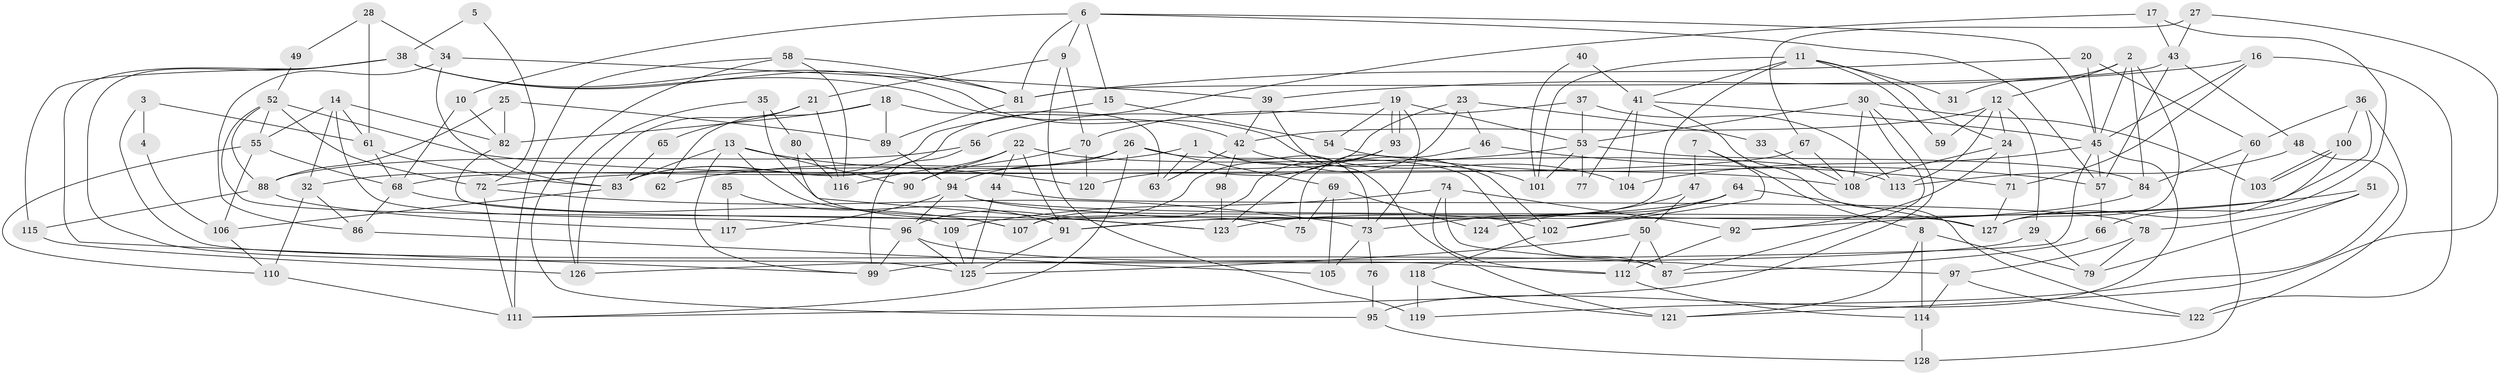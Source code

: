 // coarse degree distribution, {3: 0.26666666666666666, 4: 0.25555555555555554, 8: 0.03333333333333333, 10: 0.03333333333333333, 5: 0.13333333333333333, 6: 0.1, 7: 0.03333333333333333, 2: 0.12222222222222222, 14: 0.011111111111111112, 9: 0.011111111111111112}
// Generated by graph-tools (version 1.1) at 2025/51/03/04/25 22:51:16]
// undirected, 128 vertices, 256 edges
graph export_dot {
  node [color=gray90,style=filled];
  1;
  2;
  3;
  4;
  5;
  6;
  7;
  8;
  9;
  10;
  11;
  12;
  13;
  14;
  15;
  16;
  17;
  18;
  19;
  20;
  21;
  22;
  23;
  24;
  25;
  26;
  27;
  28;
  29;
  30;
  31;
  32;
  33;
  34;
  35;
  36;
  37;
  38;
  39;
  40;
  41;
  42;
  43;
  44;
  45;
  46;
  47;
  48;
  49;
  50;
  51;
  52;
  53;
  54;
  55;
  56;
  57;
  58;
  59;
  60;
  61;
  62;
  63;
  64;
  65;
  66;
  67;
  68;
  69;
  70;
  71;
  72;
  73;
  74;
  75;
  76;
  77;
  78;
  79;
  80;
  81;
  82;
  83;
  84;
  85;
  86;
  87;
  88;
  89;
  90;
  91;
  92;
  93;
  94;
  95;
  96;
  97;
  98;
  99;
  100;
  101;
  102;
  103;
  104;
  105;
  106;
  107;
  108;
  109;
  110;
  111;
  112;
  113;
  114;
  115;
  116;
  117;
  118;
  119;
  120;
  121;
  122;
  123;
  124;
  125;
  126;
  127;
  128;
  1 -- 73;
  1 -- 63;
  1 -- 62;
  1 -- 102;
  2 -- 45;
  2 -- 127;
  2 -- 12;
  2 -- 31;
  2 -- 84;
  3 -- 61;
  3 -- 87;
  3 -- 4;
  4 -- 106;
  5 -- 38;
  5 -- 72;
  6 -- 45;
  6 -- 57;
  6 -- 9;
  6 -- 10;
  6 -- 15;
  6 -- 81;
  7 -- 102;
  7 -- 47;
  7 -- 8;
  8 -- 114;
  8 -- 79;
  8 -- 121;
  9 -- 21;
  9 -- 70;
  9 -- 119;
  10 -- 68;
  10 -- 82;
  11 -- 41;
  11 -- 101;
  11 -- 24;
  11 -- 31;
  11 -- 59;
  11 -- 107;
  12 -- 24;
  12 -- 29;
  12 -- 42;
  12 -- 59;
  12 -- 113;
  13 -- 83;
  13 -- 99;
  13 -- 90;
  13 -- 120;
  13 -- 123;
  14 -- 96;
  14 -- 32;
  14 -- 55;
  14 -- 61;
  14 -- 82;
  15 -- 83;
  15 -- 54;
  16 -- 45;
  16 -- 39;
  16 -- 71;
  16 -- 122;
  17 -- 66;
  17 -- 83;
  17 -- 43;
  18 -- 82;
  18 -- 89;
  18 -- 62;
  18 -- 63;
  19 -- 93;
  19 -- 93;
  19 -- 53;
  19 -- 54;
  19 -- 56;
  19 -- 73;
  20 -- 60;
  20 -- 81;
  20 -- 45;
  21 -- 126;
  21 -- 116;
  21 -- 65;
  22 -- 116;
  22 -- 90;
  22 -- 44;
  22 -- 91;
  22 -- 113;
  23 -- 120;
  23 -- 96;
  23 -- 33;
  23 -- 46;
  24 -- 92;
  24 -- 71;
  24 -- 108;
  25 -- 89;
  25 -- 82;
  25 -- 88;
  26 -- 111;
  26 -- 94;
  26 -- 32;
  26 -- 69;
  26 -- 87;
  27 -- 43;
  27 -- 121;
  27 -- 67;
  28 -- 61;
  28 -- 34;
  28 -- 49;
  29 -- 79;
  29 -- 126;
  30 -- 108;
  30 -- 111;
  30 -- 53;
  30 -- 87;
  30 -- 103;
  32 -- 86;
  32 -- 110;
  33 -- 108;
  34 -- 83;
  34 -- 39;
  34 -- 86;
  35 -- 126;
  35 -- 75;
  35 -- 80;
  36 -- 100;
  36 -- 122;
  36 -- 60;
  36 -- 91;
  37 -- 113;
  37 -- 53;
  37 -- 70;
  38 -- 99;
  38 -- 81;
  38 -- 42;
  38 -- 104;
  38 -- 115;
  38 -- 125;
  39 -- 121;
  39 -- 42;
  40 -- 101;
  40 -- 41;
  41 -- 104;
  41 -- 45;
  41 -- 77;
  41 -- 122;
  42 -- 63;
  42 -- 98;
  42 -- 101;
  43 -- 57;
  43 -- 48;
  43 -- 81;
  44 -- 125;
  44 -- 78;
  45 -- 95;
  45 -- 57;
  45 -- 99;
  45 -- 104;
  46 -- 71;
  46 -- 75;
  47 -- 50;
  47 -- 73;
  48 -- 113;
  48 -- 119;
  49 -- 52;
  50 -- 125;
  50 -- 87;
  50 -- 112;
  51 -- 79;
  51 -- 92;
  51 -- 78;
  52 -- 88;
  52 -- 108;
  52 -- 55;
  52 -- 72;
  52 -- 109;
  53 -- 84;
  53 -- 72;
  53 -- 77;
  53 -- 101;
  54 -- 57;
  55 -- 68;
  55 -- 106;
  55 -- 110;
  56 -- 99;
  56 -- 88;
  57 -- 66;
  58 -- 81;
  58 -- 111;
  58 -- 95;
  58 -- 116;
  60 -- 84;
  60 -- 128;
  61 -- 68;
  61 -- 83;
  64 -- 127;
  64 -- 91;
  64 -- 102;
  64 -- 124;
  65 -- 83;
  66 -- 87;
  67 -- 68;
  67 -- 108;
  68 -- 107;
  68 -- 86;
  69 -- 105;
  69 -- 75;
  69 -- 124;
  70 -- 90;
  70 -- 120;
  71 -- 127;
  72 -- 73;
  72 -- 111;
  73 -- 76;
  73 -- 105;
  74 -- 97;
  74 -- 109;
  74 -- 92;
  74 -- 112;
  76 -- 95;
  78 -- 79;
  78 -- 97;
  80 -- 123;
  80 -- 116;
  81 -- 89;
  82 -- 107;
  83 -- 106;
  84 -- 123;
  85 -- 91;
  85 -- 117;
  86 -- 105;
  88 -- 115;
  88 -- 117;
  89 -- 94;
  91 -- 125;
  92 -- 112;
  93 -- 107;
  93 -- 123;
  94 -- 102;
  94 -- 96;
  94 -- 117;
  94 -- 127;
  95 -- 128;
  96 -- 125;
  96 -- 112;
  96 -- 99;
  97 -- 122;
  97 -- 114;
  98 -- 123;
  100 -- 127;
  100 -- 103;
  100 -- 103;
  102 -- 118;
  106 -- 110;
  109 -- 125;
  110 -- 111;
  112 -- 114;
  114 -- 128;
  115 -- 126;
  118 -- 119;
  118 -- 121;
}
